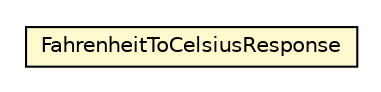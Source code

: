 #!/usr/local/bin/dot
#
# Class diagram 
# Generated by UMLGraph version R5_6-24-gf6e263 (http://www.umlgraph.org/)
#

digraph G {
	edge [fontname="Helvetica",fontsize=10,labelfontname="Helvetica",labelfontsize=10];
	node [fontname="Helvetica",fontsize=10,shape=plaintext];
	nodesep=0.25;
	ranksep=0.5;
	// com.w3schools.webservices.FahrenheitToCelsiusResponse
	c492 [label=<<table title="com.w3schools.webservices.FahrenheitToCelsiusResponse" border="0" cellborder="1" cellspacing="0" cellpadding="2" port="p" bgcolor="lemonChiffon" href="./FahrenheitToCelsiusResponse.html">
		<tr><td><table border="0" cellspacing="0" cellpadding="1">
<tr><td align="center" balign="center"> FahrenheitToCelsiusResponse </td></tr>
		</table></td></tr>
		</table>>, URL="./FahrenheitToCelsiusResponse.html", fontname="Helvetica", fontcolor="black", fontsize=10.0];
}

